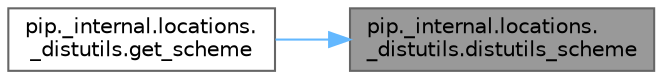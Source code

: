 digraph "pip._internal.locations._distutils.distutils_scheme"
{
 // LATEX_PDF_SIZE
  bgcolor="transparent";
  edge [fontname=Helvetica,fontsize=10,labelfontname=Helvetica,labelfontsize=10];
  node [fontname=Helvetica,fontsize=10,shape=box,height=0.2,width=0.4];
  rankdir="RL";
  Node1 [id="Node000001",label="pip._internal.locations.\l_distutils.distutils_scheme",height=0.2,width=0.4,color="gray40", fillcolor="grey60", style="filled", fontcolor="black",tooltip=" "];
  Node1 -> Node2 [id="edge1_Node000001_Node000002",dir="back",color="steelblue1",style="solid",tooltip=" "];
  Node2 [id="Node000002",label="pip._internal.locations.\l_distutils.get_scheme",height=0.2,width=0.4,color="grey40", fillcolor="white", style="filled",URL="$namespacepip_1_1__internal_1_1locations_1_1__distutils.html#ae2a1cd59cf56c851b2c67b28e62241d6",tooltip=" "];
}
